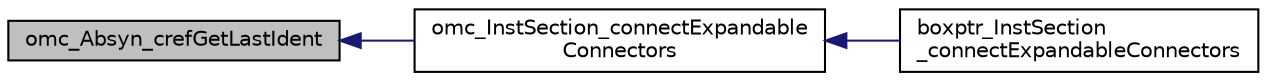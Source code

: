 digraph "omc_Absyn_crefGetLastIdent"
{
  edge [fontname="Helvetica",fontsize="10",labelfontname="Helvetica",labelfontsize="10"];
  node [fontname="Helvetica",fontsize="10",shape=record];
  rankdir="LR";
  Node677 [label="omc_Absyn_crefGetLastIdent",height=0.2,width=0.4,color="black", fillcolor="grey75", style="filled", fontcolor="black"];
  Node677 -> Node678 [dir="back",color="midnightblue",fontsize="10",style="solid",fontname="Helvetica"];
  Node678 [label="omc_InstSection_connectExpandable\lConnectors",height=0.2,width=0.4,color="black", fillcolor="white", style="filled",URL="$d9/d88/_inst_section_8c.html#aa3bce494158f28229bbc62f3d8d8eba3"];
  Node678 -> Node679 [dir="back",color="midnightblue",fontsize="10",style="solid",fontname="Helvetica"];
  Node679 [label="boxptr_InstSection\l_connectExpandableConnectors",height=0.2,width=0.4,color="black", fillcolor="white", style="filled",URL="$d9/d88/_inst_section_8c.html#aadf5e2c7f7cb0b8d5ec2466120c2ebd7"];
}
